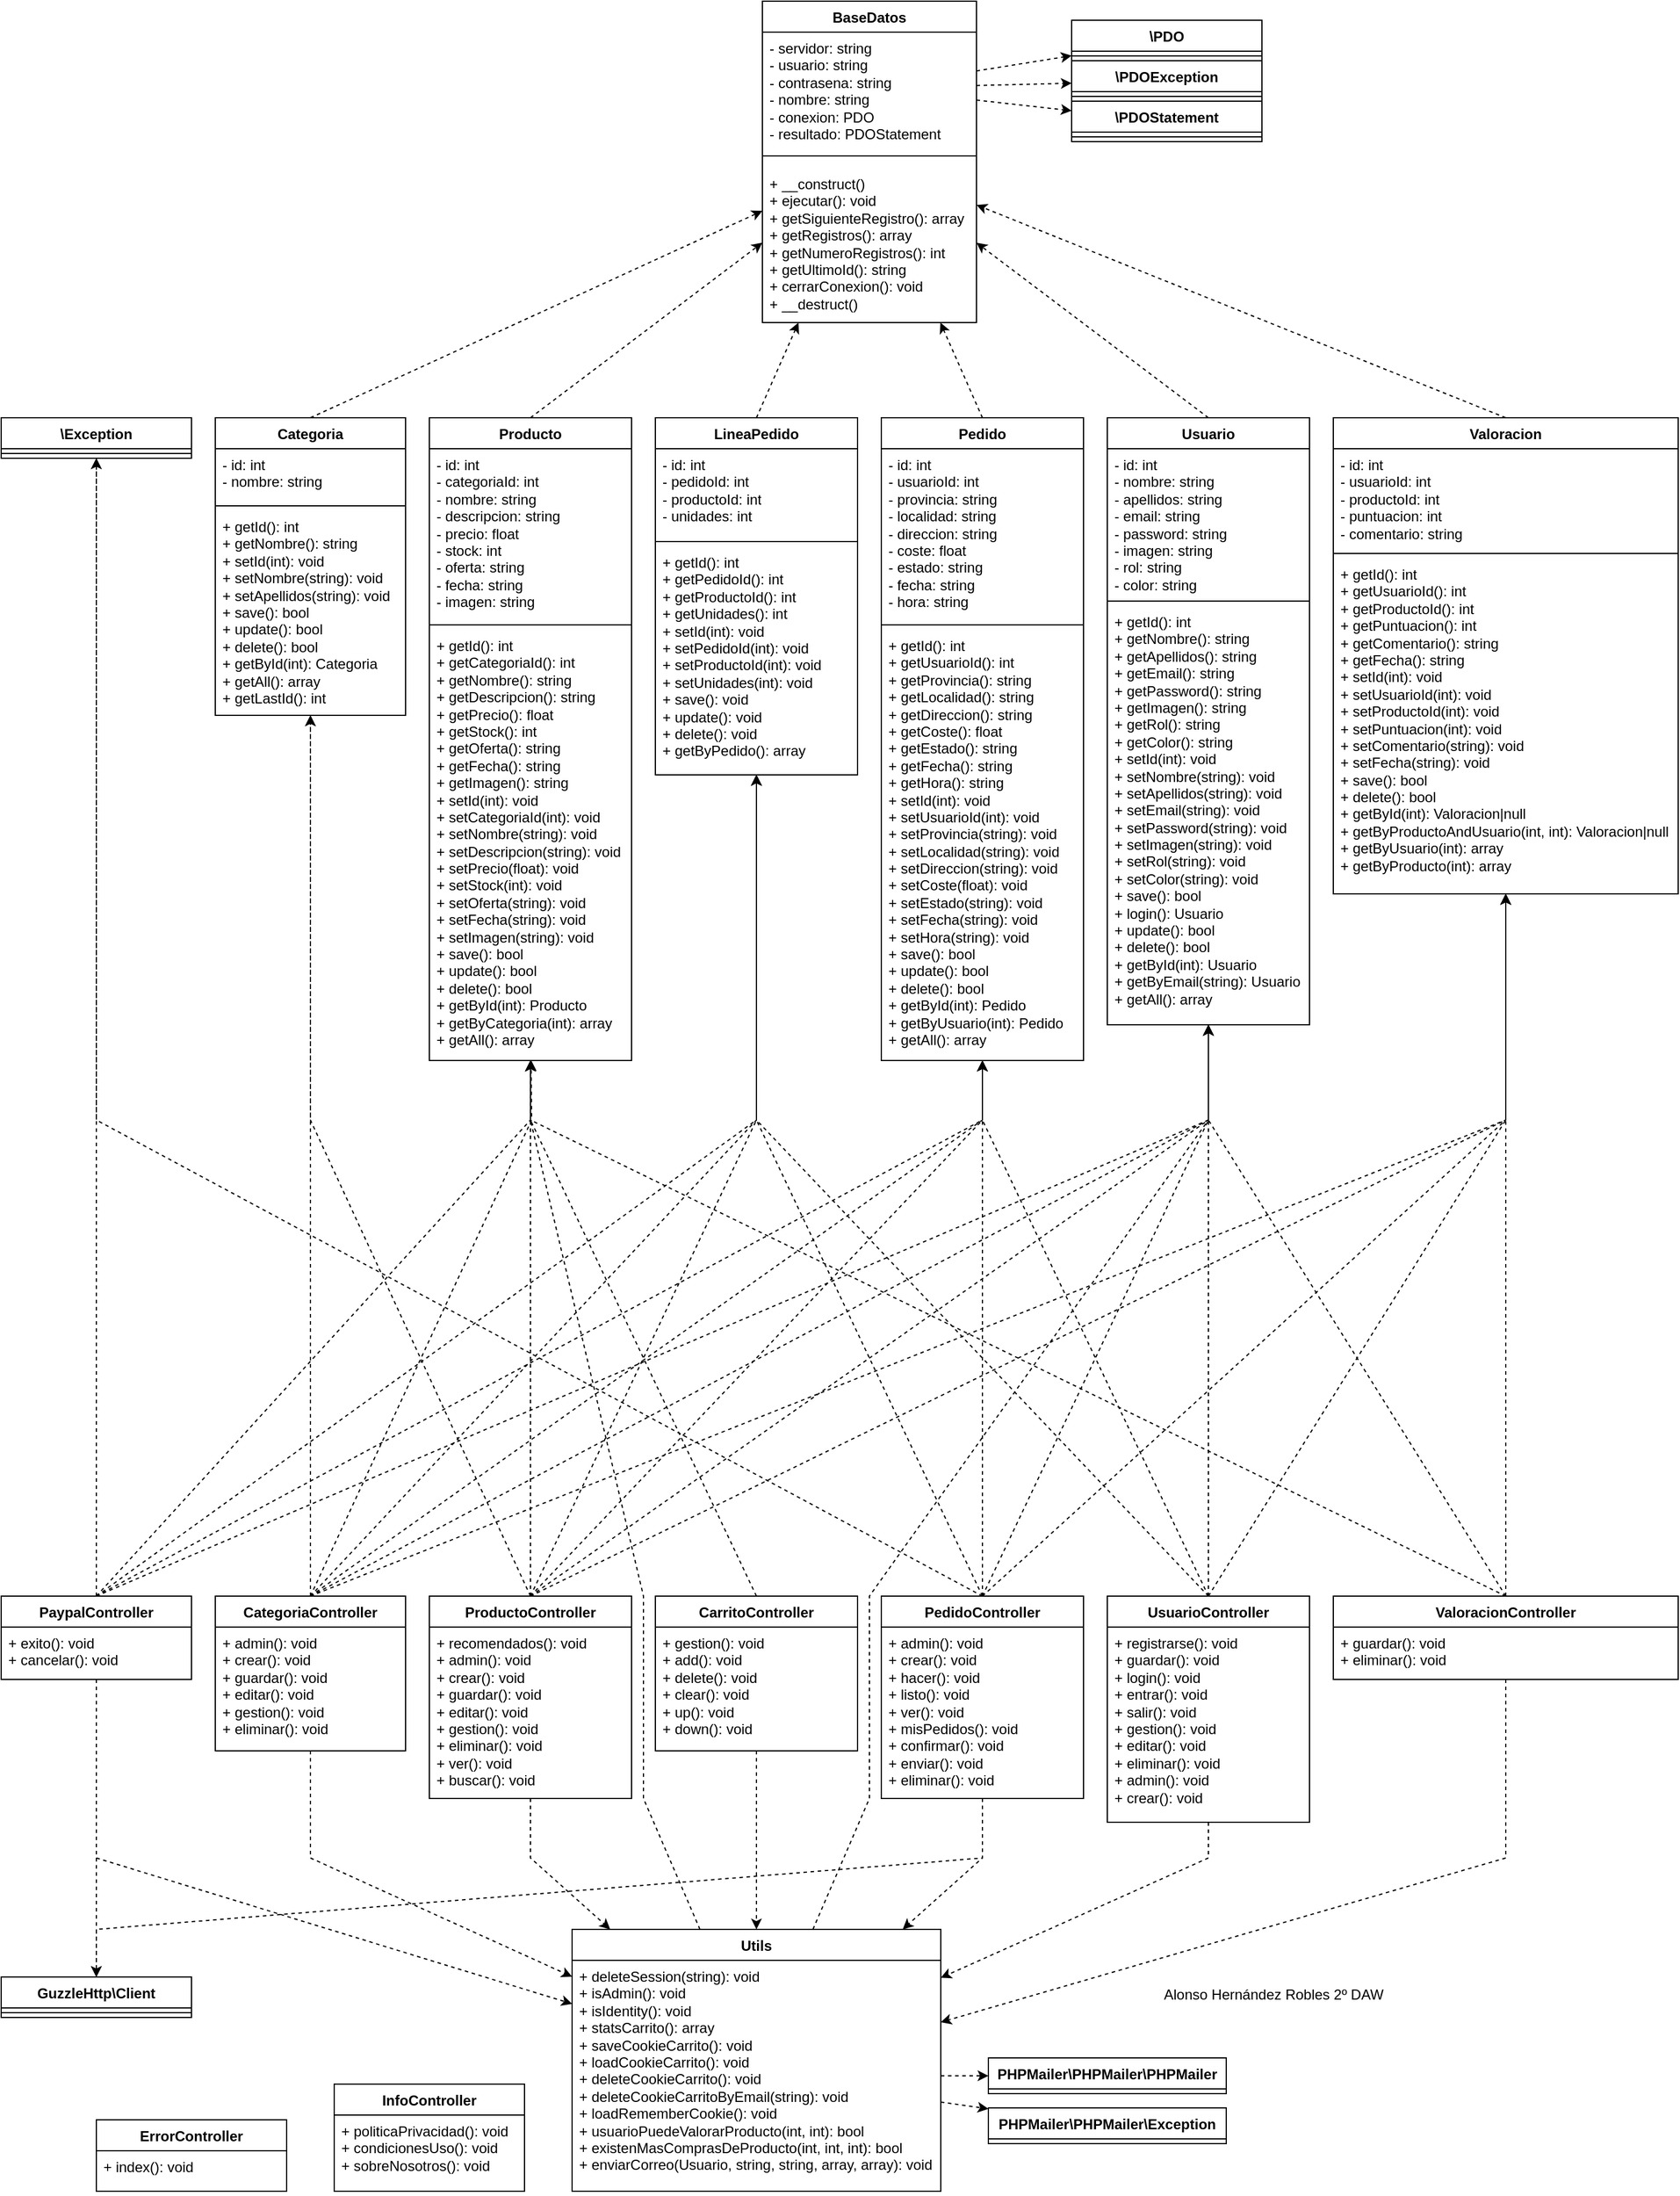 <mxfile version="26.2.12">
  <diagram name="Página-1" id="otog2K9T87VSSvIvIUBo">
    <mxGraphModel dx="4397" dy="2922" grid="1" gridSize="10" guides="1" tooltips="1" connect="1" arrows="1" fold="1" page="1" pageScale="1" pageWidth="827" pageHeight="1169" math="0" shadow="0">
      <root>
        <mxCell id="0" />
        <mxCell id="1" parent="0" />
        <mxCell id="QplaLqxabzeS2CnLkhV2-1" value="Usuario" style="swimlane;fontStyle=1;align=center;verticalAlign=top;childLayout=stackLayout;horizontal=1;startSize=26;horizontalStack=0;resizeParent=1;resizeParentMax=0;resizeLast=0;collapsible=1;marginBottom=0;whiteSpace=wrap;html=1;" parent="1" vertex="1">
          <mxGeometry x="820" y="170" width="170" height="510" as="geometry" />
        </mxCell>
        <mxCell id="QplaLqxabzeS2CnLkhV2-2" value="- id: int&lt;div&gt;- nombre: string&lt;/div&gt;&lt;div&gt;- apellidos: string&lt;/div&gt;&lt;div&gt;- email: string&lt;/div&gt;&lt;div&gt;- password: string&lt;/div&gt;&lt;div&gt;- imagen: string&lt;/div&gt;&lt;div&gt;- rol: string&lt;/div&gt;&lt;div&gt;- color: string&lt;/div&gt;" style="text;strokeColor=none;fillColor=none;align=left;verticalAlign=top;spacingLeft=4;spacingRight=4;overflow=hidden;rotatable=0;points=[[0,0.5],[1,0.5]];portConstraint=eastwest;whiteSpace=wrap;html=1;" parent="QplaLqxabzeS2CnLkhV2-1" vertex="1">
          <mxGeometry y="26" width="170" height="124" as="geometry" />
        </mxCell>
        <mxCell id="QplaLqxabzeS2CnLkhV2-3" value="" style="line;strokeWidth=1;fillColor=none;align=left;verticalAlign=middle;spacingTop=-1;spacingLeft=3;spacingRight=3;rotatable=0;labelPosition=right;points=[];portConstraint=eastwest;strokeColor=inherit;" parent="QplaLqxabzeS2CnLkhV2-1" vertex="1">
          <mxGeometry y="150" width="170" height="8" as="geometry" />
        </mxCell>
        <mxCell id="QplaLqxabzeS2CnLkhV2-4" value="+ getId(): int&lt;div&gt;+ getNombre(): string&lt;/div&gt;&lt;div&gt;+ getApellidos(): string&lt;/div&gt;&lt;div&gt;+ getEmail(): string&lt;/div&gt;&lt;div&gt;+ getPassword(): string&lt;/div&gt;&lt;div&gt;+ getImagen(): string&lt;/div&gt;&lt;div&gt;+ getRol(): string&lt;/div&gt;&lt;div&gt;+ getColor(): string&lt;/div&gt;&lt;div&gt;+ setId(int): void&lt;/div&gt;&lt;div&gt;+ setNombre(string): void&lt;/div&gt;&lt;div&gt;+ setApellidos(string): void&lt;/div&gt;&lt;div&gt;+ setEmail(string): void&lt;/div&gt;&lt;div&gt;+ setPassword(string): void&lt;/div&gt;&lt;div&gt;+ setImagen(string): void&lt;/div&gt;&lt;div&gt;+ setRol(string): void&lt;/div&gt;&lt;div&gt;+ setColor(string): void&lt;/div&gt;&lt;div&gt;+ save(): bool&lt;/div&gt;&lt;div&gt;+ login(): Usuario&lt;/div&gt;&lt;div&gt;+ update(): bool&lt;/div&gt;&lt;div&gt;+ delete(): bool&lt;/div&gt;&lt;div&gt;+ getById(int): Usuario&lt;/div&gt;&lt;div&gt;+ getByEmail(string): Usuario&lt;/div&gt;&lt;div&gt;+ getAll(): array&lt;/div&gt;" style="text;strokeColor=none;fillColor=none;align=left;verticalAlign=top;spacingLeft=4;spacingRight=4;overflow=hidden;rotatable=0;points=[[0,0.5],[1,0.5]];portConstraint=eastwest;whiteSpace=wrap;html=1;" parent="QplaLqxabzeS2CnLkhV2-1" vertex="1">
          <mxGeometry y="158" width="170" height="352" as="geometry" />
        </mxCell>
        <mxCell id="QplaLqxabzeS2CnLkhV2-5" value="Categoria" style="swimlane;fontStyle=1;align=center;verticalAlign=top;childLayout=stackLayout;horizontal=1;startSize=26;horizontalStack=0;resizeParent=1;resizeParentMax=0;resizeLast=0;collapsible=1;marginBottom=0;whiteSpace=wrap;html=1;" parent="1" vertex="1">
          <mxGeometry x="70" y="170" width="160" height="250" as="geometry" />
        </mxCell>
        <mxCell id="QplaLqxabzeS2CnLkhV2-6" value="- id: int&lt;div&gt;- nombre: string&lt;br&gt;&lt;/div&gt;" style="text;strokeColor=none;fillColor=none;align=left;verticalAlign=top;spacingLeft=4;spacingRight=4;overflow=hidden;rotatable=0;points=[[0,0.5],[1,0.5]];portConstraint=eastwest;whiteSpace=wrap;html=1;" parent="QplaLqxabzeS2CnLkhV2-5" vertex="1">
          <mxGeometry y="26" width="160" height="44" as="geometry" />
        </mxCell>
        <mxCell id="QplaLqxabzeS2CnLkhV2-7" value="" style="line;strokeWidth=1;fillColor=none;align=left;verticalAlign=middle;spacingTop=-1;spacingLeft=3;spacingRight=3;rotatable=0;labelPosition=right;points=[];portConstraint=eastwest;strokeColor=inherit;" parent="QplaLqxabzeS2CnLkhV2-5" vertex="1">
          <mxGeometry y="70" width="160" height="8" as="geometry" />
        </mxCell>
        <mxCell id="QplaLqxabzeS2CnLkhV2-8" value="+ getId(): int&lt;div&gt;+ getNombre(): string&lt;/div&gt;&lt;div&gt;+ setId(int): void&lt;/div&gt;&lt;div&gt;+ setNombre(string): void&lt;/div&gt;&lt;div&gt;+ setApellidos(string): void&lt;/div&gt;&lt;div&gt;+ save(): bool&lt;/div&gt;&lt;div&gt;+ update(): bool&lt;/div&gt;&lt;div&gt;+ delete(): bool&lt;/div&gt;&lt;div&gt;+ getById(int): Categoria&lt;/div&gt;&lt;div&gt;+ getAll(): array&lt;/div&gt;&lt;div&gt;+ getLastId(): int&lt;/div&gt;" style="text;strokeColor=none;fillColor=none;align=left;verticalAlign=top;spacingLeft=4;spacingRight=4;overflow=hidden;rotatable=0;points=[[0,0.5],[1,0.5]];portConstraint=eastwest;whiteSpace=wrap;html=1;" parent="QplaLqxabzeS2CnLkhV2-5" vertex="1">
          <mxGeometry y="78" width="160" height="172" as="geometry" />
        </mxCell>
        <mxCell id="QplaLqxabzeS2CnLkhV2-13" value="Producto" style="swimlane;fontStyle=1;align=center;verticalAlign=top;childLayout=stackLayout;horizontal=1;startSize=26;horizontalStack=0;resizeParent=1;resizeParentMax=0;resizeLast=0;collapsible=1;marginBottom=0;whiteSpace=wrap;html=1;" parent="1" vertex="1">
          <mxGeometry x="250" y="170" width="170" height="540" as="geometry" />
        </mxCell>
        <mxCell id="QplaLqxabzeS2CnLkhV2-14" value="- id: int&lt;div&gt;- categoriaId: int&lt;br&gt;&lt;div&gt;- nombre: string&lt;/div&gt;&lt;div&gt;- descripcion: string&lt;/div&gt;&lt;div&gt;- precio: float&lt;/div&gt;&lt;div&gt;- stock: int&lt;/div&gt;&lt;div&gt;- oferta: string&lt;/div&gt;&lt;div&gt;- fecha: string&lt;/div&gt;&lt;div&gt;- imagen: string&lt;/div&gt;&lt;/div&gt;" style="text;strokeColor=none;fillColor=none;align=left;verticalAlign=top;spacingLeft=4;spacingRight=4;overflow=hidden;rotatable=0;points=[[0,0.5],[1,0.5]];portConstraint=eastwest;whiteSpace=wrap;html=1;" parent="QplaLqxabzeS2CnLkhV2-13" vertex="1">
          <mxGeometry y="26" width="170" height="144" as="geometry" />
        </mxCell>
        <mxCell id="QplaLqxabzeS2CnLkhV2-15" value="" style="line;strokeWidth=1;fillColor=none;align=left;verticalAlign=middle;spacingTop=-1;spacingLeft=3;spacingRight=3;rotatable=0;labelPosition=right;points=[];portConstraint=eastwest;strokeColor=inherit;" parent="QplaLqxabzeS2CnLkhV2-13" vertex="1">
          <mxGeometry y="170" width="170" height="8" as="geometry" />
        </mxCell>
        <mxCell id="QplaLqxabzeS2CnLkhV2-16" value="+ getId(): int&lt;div&gt;+ getCategoriaId(): int&lt;/div&gt;&lt;div&gt;+ getNombre(): string&lt;/div&gt;&lt;div&gt;+ getDescripcion(): string&lt;/div&gt;&lt;div&gt;+ getPrecio(): float&lt;/div&gt;&lt;div&gt;+ getStock(): int&lt;/div&gt;&lt;div&gt;+ getOferta(): string&lt;/div&gt;&lt;div&gt;+ getFecha(): string&lt;/div&gt;&lt;div&gt;+ getImagen(): string&lt;/div&gt;&lt;div&gt;+ setId(int): void&lt;/div&gt;&lt;div&gt;+ setCategoriaId(int): void&lt;/div&gt;&lt;div&gt;+ setNombre(string): void&lt;/div&gt;&lt;div&gt;+ setDescripcion(string): void&lt;/div&gt;&lt;div&gt;+ setPrecio(float): void&lt;/div&gt;&lt;div&gt;+ setStock(int): void&lt;/div&gt;&lt;div&gt;+ setOferta(string): void&lt;/div&gt;&lt;div&gt;+ setFecha(string): void&lt;/div&gt;&lt;div&gt;+ setImagen(string): void&lt;/div&gt;&lt;div&gt;+ save(): bool&lt;/div&gt;&lt;div&gt;+ update(): bool&lt;/div&gt;&lt;div&gt;+ delete(): bool&lt;/div&gt;&lt;div&gt;+ getById(int): Producto&lt;/div&gt;&lt;div&gt;+ getByCategoria(int): array&lt;/div&gt;&lt;div&gt;+ getAll(): array&lt;/div&gt;" style="text;strokeColor=none;fillColor=none;align=left;verticalAlign=top;spacingLeft=4;spacingRight=4;overflow=hidden;rotatable=0;points=[[0,0.5],[1,0.5]];portConstraint=eastwest;whiteSpace=wrap;html=1;" parent="QplaLqxabzeS2CnLkhV2-13" vertex="1">
          <mxGeometry y="178" width="170" height="362" as="geometry" />
        </mxCell>
        <mxCell id="QplaLqxabzeS2CnLkhV2-17" value="Pedido" style="swimlane;fontStyle=1;align=center;verticalAlign=top;childLayout=stackLayout;horizontal=1;startSize=26;horizontalStack=0;resizeParent=1;resizeParentMax=0;resizeLast=0;collapsible=1;marginBottom=0;whiteSpace=wrap;html=1;" parent="1" vertex="1">
          <mxGeometry x="630" y="170" width="170" height="540" as="geometry" />
        </mxCell>
        <mxCell id="QplaLqxabzeS2CnLkhV2-18" value="- id: int&lt;div&gt;- usuarioId: int&lt;br&gt;&lt;div&gt;- provincia: string&lt;br&gt;&lt;/div&gt;&lt;/div&gt;&lt;div&gt;- localidad: string&lt;/div&gt;&lt;div&gt;- direccion: string&lt;/div&gt;&lt;div&gt;- coste: float&lt;/div&gt;&lt;div&gt;- estado: string&lt;/div&gt;&lt;div&gt;- fecha: string&lt;/div&gt;&lt;div&gt;- hora: string&lt;/div&gt;" style="text;strokeColor=none;fillColor=none;align=left;verticalAlign=top;spacingLeft=4;spacingRight=4;overflow=hidden;rotatable=0;points=[[0,0.5],[1,0.5]];portConstraint=eastwest;whiteSpace=wrap;html=1;" parent="QplaLqxabzeS2CnLkhV2-17" vertex="1">
          <mxGeometry y="26" width="170" height="144" as="geometry" />
        </mxCell>
        <mxCell id="QplaLqxabzeS2CnLkhV2-19" value="" style="line;strokeWidth=1;fillColor=none;align=left;verticalAlign=middle;spacingTop=-1;spacingLeft=3;spacingRight=3;rotatable=0;labelPosition=right;points=[];portConstraint=eastwest;strokeColor=inherit;" parent="QplaLqxabzeS2CnLkhV2-17" vertex="1">
          <mxGeometry y="170" width="170" height="8" as="geometry" />
        </mxCell>
        <mxCell id="QplaLqxabzeS2CnLkhV2-20" value="+ getId(): int&lt;div&gt;+ getUsuarioId(): int&lt;/div&gt;&lt;div&gt;+ getProvincia(): string&lt;/div&gt;&lt;div&gt;+ getLocalidad(): string&lt;/div&gt;&lt;div&gt;+ getDireccion(): string&lt;/div&gt;&lt;div&gt;+ getCoste(): float&lt;/div&gt;&lt;div&gt;+ getEstado(): string&lt;/div&gt;&lt;div&gt;+ getFecha(): string&lt;/div&gt;&lt;div&gt;+ getHora(): string&lt;/div&gt;&lt;div&gt;+ setId(int): void&lt;/div&gt;&lt;div&gt;+ setUsuarioId(int): void&lt;/div&gt;&lt;div&gt;+ setProvincia(string): void&lt;/div&gt;&lt;div&gt;+ setLocalidad(string): void&lt;/div&gt;&lt;div&gt;+ setDireccion(string): void&lt;/div&gt;&lt;div&gt;+ setCoste(float): void&lt;/div&gt;&lt;div&gt;+ setEstado(string): void&lt;/div&gt;&lt;div&gt;+ setFecha(string): void&lt;/div&gt;&lt;div&gt;+ setHora(string): void&lt;/div&gt;&lt;div&gt;+ save(): bool&lt;/div&gt;&lt;div&gt;+ update(): bool&lt;/div&gt;&lt;div&gt;+ delete(): bool&lt;/div&gt;&lt;div&gt;+ getById(int): Pedido&lt;/div&gt;&lt;div&gt;+ getByUsuario(int): Pedido&lt;/div&gt;&lt;div&gt;+ getAll(): array&lt;/div&gt;" style="text;strokeColor=none;fillColor=none;align=left;verticalAlign=top;spacingLeft=4;spacingRight=4;overflow=hidden;rotatable=0;points=[[0,0.5],[1,0.5]];portConstraint=eastwest;whiteSpace=wrap;html=1;" parent="QplaLqxabzeS2CnLkhV2-17" vertex="1">
          <mxGeometry y="178" width="170" height="362" as="geometry" />
        </mxCell>
        <mxCell id="QplaLqxabzeS2CnLkhV2-21" value="BaseDatos" style="swimlane;fontStyle=1;align=center;verticalAlign=top;childLayout=stackLayout;horizontal=1;startSize=26;horizontalStack=0;resizeParent=1;resizeParentMax=0;resizeLast=0;collapsible=1;marginBottom=0;whiteSpace=wrap;html=1;" parent="1" vertex="1">
          <mxGeometry x="530" y="-180" width="180" height="270" as="geometry" />
        </mxCell>
        <mxCell id="QplaLqxabzeS2CnLkhV2-22" value="- servidor: string&lt;div&gt;- usuario: string&lt;/div&gt;&lt;div&gt;- contrasena: string&lt;/div&gt;&lt;div&gt;- nombre: string&lt;/div&gt;&lt;div&gt;- conexion: PDO&lt;/div&gt;&lt;div&gt;- resultado: PDOStatement&lt;/div&gt;" style="text;strokeColor=none;fillColor=none;align=left;verticalAlign=top;spacingLeft=4;spacingRight=4;overflow=hidden;rotatable=0;points=[[0,0.5],[1,0.5]];portConstraint=eastwest;whiteSpace=wrap;html=1;" parent="QplaLqxabzeS2CnLkhV2-21" vertex="1">
          <mxGeometry y="26" width="180" height="94" as="geometry" />
        </mxCell>
        <mxCell id="QplaLqxabzeS2CnLkhV2-23" value="" style="line;strokeWidth=1;fillColor=none;align=left;verticalAlign=middle;spacingTop=-1;spacingLeft=3;spacingRight=3;rotatable=0;labelPosition=right;points=[];portConstraint=eastwest;strokeColor=inherit;" parent="QplaLqxabzeS2CnLkhV2-21" vertex="1">
          <mxGeometry y="120" width="180" height="20" as="geometry" />
        </mxCell>
        <mxCell id="QplaLqxabzeS2CnLkhV2-24" value="&lt;div&gt;+ __construct()&lt;/div&gt;+ ejecutar(): void&lt;div&gt;+ getSiguienteRegistro(): array&lt;/div&gt;&lt;div&gt;+ getRegistros(): array&lt;/div&gt;&lt;div&gt;+ getNumeroRegistros(): int&lt;/div&gt;&lt;div&gt;+ getUltimoId(): string&lt;/div&gt;&lt;div&gt;+ cerrarConexion(): void&lt;/div&gt;&lt;div&gt;+ __destruct()&lt;/div&gt;" style="text;strokeColor=none;fillColor=none;align=left;verticalAlign=top;spacingLeft=4;spacingRight=4;overflow=hidden;rotatable=0;points=[[0,0.5],[1,0.5]];portConstraint=eastwest;whiteSpace=wrap;html=1;" parent="QplaLqxabzeS2CnLkhV2-21" vertex="1">
          <mxGeometry y="140" width="180" height="130" as="geometry" />
        </mxCell>
        <mxCell id="QplaLqxabzeS2CnLkhV2-25" value="Utils" style="swimlane;fontStyle=1;align=center;verticalAlign=top;childLayout=stackLayout;horizontal=1;startSize=26;horizontalStack=0;resizeParent=1;resizeParentMax=0;resizeLast=0;collapsible=1;marginBottom=0;whiteSpace=wrap;html=1;" parent="1" vertex="1">
          <mxGeometry x="370" y="1440" width="310" height="220" as="geometry" />
        </mxCell>
        <mxCell id="QplaLqxabzeS2CnLkhV2-28" value="&lt;div&gt;+ deleteSession(string): void&lt;/div&gt;&lt;div&gt;+ isAdmin(): void&lt;/div&gt;&lt;div&gt;+ isIdentity(): void&lt;/div&gt;&lt;div&gt;+ statsCarrito(): array&lt;/div&gt;&lt;div&gt;+ saveCookieCarrito(): void&lt;/div&gt;&lt;div&gt;+ loadCookieCarrito(): void&lt;/div&gt;&lt;div&gt;+ deleteCookieCarrito(): void&lt;/div&gt;&lt;div&gt;+ deleteCookieCarritoByEmail(string): void&lt;/div&gt;&lt;div&gt;+ loadRememberCookie(): void&lt;/div&gt;&lt;div&gt;+ usuarioPuedeValorarProducto(int, int): bool&lt;/div&gt;&lt;div&gt;+ existenMasComprasDeProducto(int, int, int): bool&lt;/div&gt;&lt;div&gt;+ enviarCorreo(Usuario, string, string, array, array): void&lt;/div&gt;" style="text;strokeColor=none;fillColor=none;align=left;verticalAlign=top;spacingLeft=4;spacingRight=4;overflow=hidden;rotatable=0;points=[[0,0.5],[1,0.5]];portConstraint=eastwest;whiteSpace=wrap;html=1;" parent="QplaLqxabzeS2CnLkhV2-25" vertex="1">
          <mxGeometry y="26" width="310" height="194" as="geometry" />
        </mxCell>
        <mxCell id="QplaLqxabzeS2CnLkhV2-33" value="UsuarioController" style="swimlane;fontStyle=1;align=center;verticalAlign=top;childLayout=stackLayout;horizontal=1;startSize=26;horizontalStack=0;resizeParent=1;resizeParentMax=0;resizeLast=0;collapsible=1;marginBottom=0;whiteSpace=wrap;html=1;" parent="1" vertex="1">
          <mxGeometry x="820" y="1160" width="170" height="190" as="geometry" />
        </mxCell>
        <mxCell id="QplaLqxabzeS2CnLkhV2-36" value="+ registrarse(): void&lt;div&gt;+ guardar(): void&lt;/div&gt;&lt;div&gt;+ login(): void&lt;/div&gt;&lt;div&gt;+ entrar(): void&lt;/div&gt;&lt;div&gt;+ salir(): void&lt;/div&gt;&lt;div&gt;+ gestion(): void&lt;/div&gt;&lt;div&gt;+ editar(): void&lt;/div&gt;&lt;div&gt;+ eliminar(): void&lt;/div&gt;&lt;div&gt;+ admin(): void&lt;/div&gt;&lt;div&gt;+ crear(): void&lt;/div&gt;" style="text;strokeColor=none;fillColor=none;align=left;verticalAlign=top;spacingLeft=4;spacingRight=4;overflow=hidden;rotatable=0;points=[[0,0.5],[1,0.5]];portConstraint=eastwest;whiteSpace=wrap;html=1;" parent="QplaLqxabzeS2CnLkhV2-33" vertex="1">
          <mxGeometry y="26" width="170" height="164" as="geometry" />
        </mxCell>
        <mxCell id="QplaLqxabzeS2CnLkhV2-37" value="CategoriaController" style="swimlane;fontStyle=1;align=center;verticalAlign=top;childLayout=stackLayout;horizontal=1;startSize=26;horizontalStack=0;resizeParent=1;resizeParentMax=0;resizeLast=0;collapsible=1;marginBottom=0;whiteSpace=wrap;html=1;" parent="1" vertex="1">
          <mxGeometry x="70" y="1160" width="160" height="130" as="geometry" />
        </mxCell>
        <mxCell id="QplaLqxabzeS2CnLkhV2-38" value="+ admin(): void&lt;div&gt;+ crear(): void&lt;/div&gt;&lt;div&gt;+ guardar(): void&lt;/div&gt;&lt;div&gt;+ editar(): void&lt;/div&gt;&lt;div&gt;+ gestion(): void&lt;/div&gt;&lt;div&gt;+ eliminar(): void&lt;/div&gt;" style="text;strokeColor=none;fillColor=none;align=left;verticalAlign=top;spacingLeft=4;spacingRight=4;overflow=hidden;rotatable=0;points=[[0,0.5],[1,0.5]];portConstraint=eastwest;whiteSpace=wrap;html=1;" parent="QplaLqxabzeS2CnLkhV2-37" vertex="1">
          <mxGeometry y="26" width="160" height="104" as="geometry" />
        </mxCell>
        <mxCell id="QplaLqxabzeS2CnLkhV2-39" value="ProductoController" style="swimlane;fontStyle=1;align=center;verticalAlign=top;childLayout=stackLayout;horizontal=1;startSize=26;horizontalStack=0;resizeParent=1;resizeParentMax=0;resizeLast=0;collapsible=1;marginBottom=0;whiteSpace=wrap;html=1;" parent="1" vertex="1">
          <mxGeometry x="250" y="1160" width="170" height="170" as="geometry" />
        </mxCell>
        <mxCell id="QplaLqxabzeS2CnLkhV2-40" value="+ recomendados(): void&lt;div&gt;+ admin(): void&lt;/div&gt;&lt;div&gt;+ crear(): void&lt;/div&gt;&lt;div&gt;+ guardar(): void&lt;/div&gt;&lt;div&gt;+ editar(): void&lt;/div&gt;&lt;div&gt;+ gestion(): void&lt;/div&gt;&lt;div&gt;+ eliminar(): void&lt;/div&gt;&lt;div&gt;+ ver(): void&lt;/div&gt;&lt;div&gt;+ buscar(): void&lt;/div&gt;" style="text;strokeColor=none;fillColor=none;align=left;verticalAlign=top;spacingLeft=4;spacingRight=4;overflow=hidden;rotatable=0;points=[[0,0.5],[1,0.5]];portConstraint=eastwest;whiteSpace=wrap;html=1;" parent="QplaLqxabzeS2CnLkhV2-39" vertex="1">
          <mxGeometry y="26" width="170" height="144" as="geometry" />
        </mxCell>
        <mxCell id="QplaLqxabzeS2CnLkhV2-41" value="PedidoController" style="swimlane;fontStyle=1;align=center;verticalAlign=top;childLayout=stackLayout;horizontal=1;startSize=26;horizontalStack=0;resizeParent=1;resizeParentMax=0;resizeLast=0;collapsible=1;marginBottom=0;whiteSpace=wrap;html=1;" parent="1" vertex="1">
          <mxGeometry x="630" y="1160" width="170" height="170" as="geometry" />
        </mxCell>
        <mxCell id="QplaLqxabzeS2CnLkhV2-42" value="+ admin(): void&lt;div&gt;+ crear(): void&lt;/div&gt;&lt;div&gt;+ hacer(): void&lt;/div&gt;&lt;div&gt;+ listo(): void&lt;/div&gt;&lt;div&gt;+ ver(): void&lt;/div&gt;&lt;div&gt;+ misPedidos(): void&lt;/div&gt;&lt;div&gt;+ confirmar(): void&lt;/div&gt;&lt;div&gt;+ enviar(): void&lt;/div&gt;&lt;div&gt;+ eliminar(): void&lt;/div&gt;" style="text;strokeColor=none;fillColor=none;align=left;verticalAlign=top;spacingLeft=4;spacingRight=4;overflow=hidden;rotatable=0;points=[[0,0.5],[1,0.5]];portConstraint=eastwest;whiteSpace=wrap;html=1;" parent="QplaLqxabzeS2CnLkhV2-41" vertex="1">
          <mxGeometry y="26" width="170" height="144" as="geometry" />
        </mxCell>
        <mxCell id="QplaLqxabzeS2CnLkhV2-43" value="CarritoController" style="swimlane;fontStyle=1;align=center;verticalAlign=top;childLayout=stackLayout;horizontal=1;startSize=26;horizontalStack=0;resizeParent=1;resizeParentMax=0;resizeLast=0;collapsible=1;marginBottom=0;whiteSpace=wrap;html=1;" parent="1" vertex="1">
          <mxGeometry x="440" y="1160" width="170" height="130" as="geometry" />
        </mxCell>
        <mxCell id="QplaLqxabzeS2CnLkhV2-44" value="+ gestion(): void&lt;div&gt;+ add(): void&lt;/div&gt;&lt;div&gt;+ delete(): void&lt;/div&gt;&lt;div&gt;+ clear(): void&lt;/div&gt;&lt;div&gt;+ up(): void&lt;/div&gt;&lt;div&gt;+ down(): void&lt;/div&gt;" style="text;strokeColor=none;fillColor=none;align=left;verticalAlign=top;spacingLeft=4;spacingRight=4;overflow=hidden;rotatable=0;points=[[0,0.5],[1,0.5]];portConstraint=eastwest;whiteSpace=wrap;html=1;" parent="QplaLqxabzeS2CnLkhV2-43" vertex="1">
          <mxGeometry y="26" width="170" height="104" as="geometry" />
        </mxCell>
        <mxCell id="QplaLqxabzeS2CnLkhV2-45" value="ErrorController" style="swimlane;fontStyle=1;align=center;verticalAlign=top;childLayout=stackLayout;horizontal=1;startSize=26;horizontalStack=0;resizeParent=1;resizeParentMax=0;resizeLast=0;collapsible=1;marginBottom=0;whiteSpace=wrap;html=1;" parent="1" vertex="1">
          <mxGeometry x="-30" y="1600" width="160" height="60" as="geometry" />
        </mxCell>
        <mxCell id="QplaLqxabzeS2CnLkhV2-46" value="+ index(): void" style="text;strokeColor=none;fillColor=none;align=left;verticalAlign=top;spacingLeft=4;spacingRight=4;overflow=hidden;rotatable=0;points=[[0,0.5],[1,0.5]];portConstraint=eastwest;whiteSpace=wrap;html=1;" parent="QplaLqxabzeS2CnLkhV2-45" vertex="1">
          <mxGeometry y="26" width="160" height="34" as="geometry" />
        </mxCell>
        <mxCell id="QplaLqxabzeS2CnLkhV2-47" value="" style="html=1;labelBackgroundColor=#ffffff;startArrow=none;startFill=0;startSize=6;endArrow=classic;endFill=1;endSize=6;jettySize=auto;orthogonalLoop=1;strokeWidth=1;dashed=1;fontSize=14;rounded=0;exitX=0.5;exitY=0;exitDx=0;exitDy=0;" parent="1" source="QplaLqxabzeS2CnLkhV2-17" target="QplaLqxabzeS2CnLkhV2-21" edge="1">
          <mxGeometry width="60" height="60" relative="1" as="geometry">
            <mxPoint x="800" y="90" as="sourcePoint" />
            <mxPoint x="1040" y="-80" as="targetPoint" />
          </mxGeometry>
        </mxCell>
        <mxCell id="QplaLqxabzeS2CnLkhV2-48" value="" style="html=1;labelBackgroundColor=#ffffff;startArrow=none;startFill=0;startSize=6;endArrow=classic;endFill=1;endSize=6;jettySize=auto;orthogonalLoop=1;strokeWidth=1;dashed=1;fontSize=14;rounded=0;exitX=0.5;exitY=0;exitDx=0;exitDy=0;" parent="1" source="QplaLqxabzeS2CnLkhV2-13" target="QplaLqxabzeS2CnLkhV2-21" edge="1">
          <mxGeometry width="60" height="60" relative="1" as="geometry">
            <mxPoint x="855" y="220" as="sourcePoint" />
            <mxPoint x="650" y="71" as="targetPoint" />
          </mxGeometry>
        </mxCell>
        <mxCell id="QplaLqxabzeS2CnLkhV2-49" value="" style="html=1;labelBackgroundColor=#ffffff;startArrow=none;startFill=0;startSize=6;endArrow=classic;endFill=1;endSize=6;jettySize=auto;orthogonalLoop=1;strokeWidth=1;dashed=1;fontSize=14;rounded=0;exitX=0.5;exitY=0;exitDx=0;exitDy=0;" parent="1" source="QplaLqxabzeS2CnLkhV2-5" target="QplaLqxabzeS2CnLkhV2-21" edge="1">
          <mxGeometry width="60" height="60" relative="1" as="geometry">
            <mxPoint x="635" y="220" as="sourcePoint" />
            <mxPoint x="660" y="81" as="targetPoint" />
          </mxGeometry>
        </mxCell>
        <mxCell id="QplaLqxabzeS2CnLkhV2-50" value="" style="html=1;labelBackgroundColor=#ffffff;startArrow=none;startFill=0;startSize=6;endArrow=classic;endFill=1;endSize=6;jettySize=auto;orthogonalLoop=1;strokeWidth=1;dashed=1;fontSize=14;rounded=0;exitX=0.5;exitY=0;exitDx=0;exitDy=0;" parent="1" source="QplaLqxabzeS2CnLkhV2-1" target="QplaLqxabzeS2CnLkhV2-21" edge="1">
          <mxGeometry width="60" height="60" relative="1" as="geometry">
            <mxPoint x="420" y="220" as="sourcePoint" />
            <mxPoint x="670" y="91" as="targetPoint" />
          </mxGeometry>
        </mxCell>
        <mxCell id="QplaLqxabzeS2CnLkhV2-51" value="LineaPedido" style="swimlane;fontStyle=1;align=center;verticalAlign=top;childLayout=stackLayout;horizontal=1;startSize=26;horizontalStack=0;resizeParent=1;resizeParentMax=0;resizeLast=0;collapsible=1;marginBottom=0;whiteSpace=wrap;html=1;" parent="1" vertex="1">
          <mxGeometry x="440" y="170" width="170" height="300" as="geometry" />
        </mxCell>
        <mxCell id="QplaLqxabzeS2CnLkhV2-52" value="- id: int&lt;div&gt;- pedidoId: int&lt;/div&gt;&lt;div&gt;- productoId: int&lt;/div&gt;&lt;div&gt;- unidades: int&lt;/div&gt;" style="text;strokeColor=none;fillColor=none;align=left;verticalAlign=top;spacingLeft=4;spacingRight=4;overflow=hidden;rotatable=0;points=[[0,0.5],[1,0.5]];portConstraint=eastwest;whiteSpace=wrap;html=1;" parent="QplaLqxabzeS2CnLkhV2-51" vertex="1">
          <mxGeometry y="26" width="170" height="74" as="geometry" />
        </mxCell>
        <mxCell id="QplaLqxabzeS2CnLkhV2-53" value="" style="line;strokeWidth=1;fillColor=none;align=left;verticalAlign=middle;spacingTop=-1;spacingLeft=3;spacingRight=3;rotatable=0;labelPosition=right;points=[];portConstraint=eastwest;strokeColor=inherit;" parent="QplaLqxabzeS2CnLkhV2-51" vertex="1">
          <mxGeometry y="100" width="170" height="8" as="geometry" />
        </mxCell>
        <mxCell id="QplaLqxabzeS2CnLkhV2-54" value="+ getId(): int&lt;br&gt;&lt;div&gt;+ getPedidoId(): int&lt;/div&gt;&lt;div&gt;+ getProductoId(): int&lt;/div&gt;&lt;div&gt;+ getUnidades(): int&lt;/div&gt;&lt;div&gt;+ setId(int): void&lt;/div&gt;&lt;div&gt;+ setPedidoId(int): void&lt;/div&gt;&lt;div&gt;+ setProductoId(int): void&lt;/div&gt;&lt;div&gt;+ setUnidades(int): void&lt;/div&gt;&lt;div&gt;+ save(): void&lt;/div&gt;&lt;div&gt;+ update(): void&lt;/div&gt;&lt;div&gt;+ delete(): void&lt;/div&gt;&lt;div&gt;+ getByPedido(): array&lt;/div&gt;" style="text;strokeColor=none;fillColor=none;align=left;verticalAlign=top;spacingLeft=4;spacingRight=4;overflow=hidden;rotatable=0;points=[[0,0.5],[1,0.5]];portConstraint=eastwest;whiteSpace=wrap;html=1;" parent="QplaLqxabzeS2CnLkhV2-51" vertex="1">
          <mxGeometry y="108" width="170" height="192" as="geometry" />
        </mxCell>
        <mxCell id="QplaLqxabzeS2CnLkhV2-55" value="" style="html=1;labelBackgroundColor=#ffffff;startArrow=none;startFill=0;startSize=6;endArrow=classic;endFill=1;endSize=6;jettySize=auto;orthogonalLoop=1;strokeWidth=1;dashed=1;fontSize=14;rounded=0;exitX=0.5;exitY=0;exitDx=0;exitDy=0;" parent="1" source="QplaLqxabzeS2CnLkhV2-51" target="QplaLqxabzeS2CnLkhV2-21" edge="1">
          <mxGeometry width="60" height="60" relative="1" as="geometry">
            <mxPoint x="415" y="210" as="sourcePoint" />
            <mxPoint x="490" y="90" as="targetPoint" />
          </mxGeometry>
        </mxCell>
        <mxCell id="QplaLqxabzeS2CnLkhV2-56" value="" style="html=1;labelBackgroundColor=#ffffff;startArrow=none;startFill=0;startSize=6;endArrow=classic;endFill=1;endSize=6;jettySize=auto;orthogonalLoop=1;strokeWidth=1;dashed=1;fontSize=14;rounded=0;" parent="1" source="QplaLqxabzeS2CnLkhV2-36" target="QplaLqxabzeS2CnLkhV2-25" edge="1">
          <mxGeometry width="60" height="60" relative="1" as="geometry">
            <mxPoint x="500" y="1200" as="sourcePoint" />
            <mxPoint x="690" y="1390" as="targetPoint" />
            <Array as="points">
              <mxPoint x="905" y="1380" />
            </Array>
          </mxGeometry>
        </mxCell>
        <mxCell id="QplaLqxabzeS2CnLkhV2-57" value="" style="html=1;labelBackgroundColor=#ffffff;startArrow=none;startFill=0;startSize=6;endArrow=classic;endFill=1;endSize=6;jettySize=auto;orthogonalLoop=1;strokeWidth=1;dashed=1;fontSize=14;rounded=0;" parent="1" source="QplaLqxabzeS2CnLkhV2-42" target="QplaLqxabzeS2CnLkhV2-25" edge="1">
          <mxGeometry width="60" height="60" relative="1" as="geometry">
            <mxPoint x="830" y="1243" as="sourcePoint" />
            <mxPoint x="620" y="1405" as="targetPoint" />
            <Array as="points">
              <mxPoint x="715" y="1380" />
            </Array>
          </mxGeometry>
        </mxCell>
        <mxCell id="QplaLqxabzeS2CnLkhV2-58" value="" style="html=1;labelBackgroundColor=#ffffff;startArrow=none;startFill=0;startSize=6;endArrow=classic;endFill=1;endSize=6;jettySize=auto;orthogonalLoop=1;strokeWidth=1;dashed=1;fontSize=14;rounded=0;" parent="1" source="QplaLqxabzeS2CnLkhV2-40" target="QplaLqxabzeS2CnLkhV2-25" edge="1">
          <mxGeometry width="60" height="60" relative="1" as="geometry">
            <mxPoint x="684" y="1230" as="sourcePoint" />
            <mxPoint x="578" y="1400" as="targetPoint" />
            <Array as="points">
              <mxPoint x="335" y="1380" />
            </Array>
          </mxGeometry>
        </mxCell>
        <mxCell id="QplaLqxabzeS2CnLkhV2-59" value="" style="html=1;labelBackgroundColor=#ffffff;startArrow=none;startFill=0;startSize=6;endArrow=classic;endFill=1;endSize=6;jettySize=auto;orthogonalLoop=1;strokeWidth=1;dashed=1;fontSize=14;rounded=0;" parent="1" source="QplaLqxabzeS2CnLkhV2-37" target="QplaLqxabzeS2CnLkhV2-25" edge="1">
          <mxGeometry width="60" height="60" relative="1" as="geometry">
            <mxPoint x="270" y="1270" as="sourcePoint" />
            <mxPoint x="330" y="1390" as="targetPoint" />
            <Array as="points">
              <mxPoint x="150" y="1380" />
            </Array>
          </mxGeometry>
        </mxCell>
        <mxCell id="QplaLqxabzeS2CnLkhV2-60" value="" style="html=1;labelBackgroundColor=#ffffff;startArrow=none;startFill=0;startSize=6;endArrow=classic;endFill=1;endSize=6;jettySize=auto;orthogonalLoop=1;strokeWidth=1;dashed=1;fontSize=14;rounded=0;" parent="1" source="QplaLqxabzeS2CnLkhV2-37" target="QplaLqxabzeS2CnLkhV2-5" edge="1">
          <mxGeometry width="60" height="60" relative="1" as="geometry">
            <mxPoint x="20" y="540" as="sourcePoint" />
            <mxPoint x="252" y="740" as="targetPoint" />
          </mxGeometry>
        </mxCell>
        <mxCell id="QplaLqxabzeS2CnLkhV2-61" value="" style="html=1;labelBackgroundColor=#ffffff;startArrow=none;startFill=0;startSize=6;endArrow=classic;endFill=1;endSize=6;jettySize=auto;orthogonalLoop=1;strokeWidth=1;dashed=1;fontSize=14;rounded=0;exitX=0.5;exitY=0;exitDx=0;exitDy=0;entryX=0.503;entryY=0.999;entryDx=0;entryDy=0;entryPerimeter=0;" parent="1" source="QplaLqxabzeS2CnLkhV2-37" target="QplaLqxabzeS2CnLkhV2-16" edge="1">
          <mxGeometry width="60" height="60" relative="1" as="geometry">
            <mxPoint x="160" y="770" as="sourcePoint" />
            <mxPoint x="230" y="740" as="targetPoint" />
            <Array as="points">
              <mxPoint x="336" y="760" />
            </Array>
          </mxGeometry>
        </mxCell>
        <mxCell id="QplaLqxabzeS2CnLkhV2-68" value="Valoracion" style="swimlane;fontStyle=1;align=center;verticalAlign=top;childLayout=stackLayout;horizontal=1;startSize=26;horizontalStack=0;resizeParent=1;resizeParentMax=0;resizeLast=0;collapsible=1;marginBottom=0;whiteSpace=wrap;html=1;" parent="1" vertex="1">
          <mxGeometry x="1010" y="170" width="290" height="400" as="geometry" />
        </mxCell>
        <mxCell id="QplaLqxabzeS2CnLkhV2-69" value="- id: int&lt;div&gt;- usuarioId: int&lt;/div&gt;&lt;div&gt;- productoId: int&lt;/div&gt;&lt;div&gt;- puntuacion: int&lt;/div&gt;&lt;div&gt;- comentario: string&lt;/div&gt;" style="text;strokeColor=none;fillColor=none;align=left;verticalAlign=top;spacingLeft=4;spacingRight=4;overflow=hidden;rotatable=0;points=[[0,0.5],[1,0.5]];portConstraint=eastwest;whiteSpace=wrap;html=1;" parent="QplaLqxabzeS2CnLkhV2-68" vertex="1">
          <mxGeometry y="26" width="290" height="84" as="geometry" />
        </mxCell>
        <mxCell id="QplaLqxabzeS2CnLkhV2-70" value="" style="line;strokeWidth=1;fillColor=none;align=left;verticalAlign=middle;spacingTop=-1;spacingLeft=3;spacingRight=3;rotatable=0;labelPosition=right;points=[];portConstraint=eastwest;strokeColor=inherit;" parent="QplaLqxabzeS2CnLkhV2-68" vertex="1">
          <mxGeometry y="110" width="290" height="8" as="geometry" />
        </mxCell>
        <mxCell id="QplaLqxabzeS2CnLkhV2-71" value="+ getId(): int&lt;div&gt;+ getUsuarioId(): int&lt;/div&gt;&lt;div&gt;+ getProductoId(): int&lt;/div&gt;&lt;div&gt;+ getPuntuacion(): int&lt;/div&gt;&lt;div&gt;+ getComentario(): string&lt;/div&gt;&lt;div&gt;+ getFecha(): string&lt;/div&gt;&lt;div&gt;+ setId(int): void&lt;/div&gt;&lt;div&gt;+ setUsuarioId(int): void&lt;/div&gt;&lt;div&gt;+ setProductoId(int): void&lt;/div&gt;&lt;div&gt;+ setPuntuacion(int): void&lt;/div&gt;&lt;div&gt;+ setComentario(string): void&lt;/div&gt;&lt;div&gt;+ setFecha(string): void&lt;/div&gt;&lt;div&gt;+ save(): bool&lt;/div&gt;&lt;div&gt;+ delete(): bool&lt;/div&gt;&lt;div&gt;+ getById(int): Valoracion|null&lt;/div&gt;&lt;div&gt;+ getByProductoAndUsuario(int, int): Valoracion|null&lt;/div&gt;&lt;div&gt;+ getByUsuario(int): array&lt;/div&gt;&lt;div&gt;+ getByProducto(int): array&lt;/div&gt;" style="text;strokeColor=none;fillColor=none;align=left;verticalAlign=top;spacingLeft=4;spacingRight=4;overflow=hidden;rotatable=0;points=[[0,0.5],[1,0.5]];portConstraint=eastwest;whiteSpace=wrap;html=1;" parent="QplaLqxabzeS2CnLkhV2-68" vertex="1">
          <mxGeometry y="118" width="290" height="282" as="geometry" />
        </mxCell>
        <mxCell id="QplaLqxabzeS2CnLkhV2-72" value="" style="html=1;labelBackgroundColor=#ffffff;startArrow=none;startFill=0;startSize=6;endArrow=classic;endFill=1;endSize=6;jettySize=auto;orthogonalLoop=1;strokeWidth=1;dashed=1;fontSize=14;rounded=0;exitX=0.5;exitY=0;exitDx=0;exitDy=0;" parent="1" source="QplaLqxabzeS2CnLkhV2-68" target="QplaLqxabzeS2CnLkhV2-21" edge="1">
          <mxGeometry width="60" height="60" relative="1" as="geometry">
            <mxPoint x="915" y="180" as="sourcePoint" />
            <mxPoint x="620" y="61" as="targetPoint" />
          </mxGeometry>
        </mxCell>
        <mxCell id="QplaLqxabzeS2CnLkhV2-74" value="Alonso Hernández Robles 2º DAW" style="text;html=1;align=center;verticalAlign=middle;whiteSpace=wrap;rounded=0;" parent="1" vertex="1">
          <mxGeometry x="840" y="1480" width="240" height="30" as="geometry" />
        </mxCell>
        <mxCell id="6QqoMJhu8XsCZME3AB2D-1" value="" style="html=1;labelBackgroundColor=#ffffff;startArrow=none;startFill=0;startSize=6;endArrow=classic;endFill=1;endSize=6;jettySize=auto;orthogonalLoop=1;strokeWidth=1;dashed=1;fontSize=14;rounded=0;" parent="1" source="QplaLqxabzeS2CnLkhV2-43" target="QplaLqxabzeS2CnLkhV2-25" edge="1">
          <mxGeometry width="60" height="60" relative="1" as="geometry">
            <mxPoint x="520" y="1230" as="sourcePoint" />
            <mxPoint x="626" y="1400" as="targetPoint" />
          </mxGeometry>
        </mxCell>
        <mxCell id="y-3s-Edkem-548x_SgF1-1" value="ValoracionController" style="swimlane;fontStyle=1;align=center;verticalAlign=top;childLayout=stackLayout;horizontal=1;startSize=26;horizontalStack=0;resizeParent=1;resizeParentMax=0;resizeLast=0;collapsible=1;marginBottom=0;whiteSpace=wrap;html=1;" parent="1" vertex="1">
          <mxGeometry x="1010" y="1160" width="290" height="70" as="geometry" />
        </mxCell>
        <mxCell id="y-3s-Edkem-548x_SgF1-2" value="+ guardar(): void&lt;div&gt;+ eliminar(): void&lt;/div&gt;" style="text;strokeColor=none;fillColor=none;align=left;verticalAlign=top;spacingLeft=4;spacingRight=4;overflow=hidden;rotatable=0;points=[[0,0.5],[1,0.5]];portConstraint=eastwest;whiteSpace=wrap;html=1;" parent="y-3s-Edkem-548x_SgF1-1" vertex="1">
          <mxGeometry y="26" width="290" height="44" as="geometry" />
        </mxCell>
        <mxCell id="y-3s-Edkem-548x_SgF1-4" value="" style="html=1;labelBackgroundColor=#ffffff;startArrow=none;startFill=0;startSize=6;endArrow=classic;endFill=1;endSize=6;jettySize=auto;orthogonalLoop=1;strokeWidth=1;dashed=1;fontSize=14;rounded=0;" parent="1" source="y-3s-Edkem-548x_SgF1-2" target="QplaLqxabzeS2CnLkhV2-28" edge="1">
          <mxGeometry width="60" height="60" relative="1" as="geometry">
            <mxPoint x="915" y="1260" as="sourcePoint" />
            <mxPoint x="620" y="1434" as="targetPoint" />
            <Array as="points">
              <mxPoint x="1155" y="1380" />
            </Array>
          </mxGeometry>
        </mxCell>
        <mxCell id="y-3s-Edkem-548x_SgF1-5" value="InfoController" style="swimlane;fontStyle=1;align=center;verticalAlign=top;childLayout=stackLayout;horizontal=1;startSize=26;horizontalStack=0;resizeParent=1;resizeParentMax=0;resizeLast=0;collapsible=1;marginBottom=0;whiteSpace=wrap;html=1;" parent="1" vertex="1">
          <mxGeometry x="170" y="1570" width="160" height="90" as="geometry" />
        </mxCell>
        <mxCell id="y-3s-Edkem-548x_SgF1-6" value="+ politicaPrivacidad(): void&lt;div&gt;+ condicionesUso(): void&lt;/div&gt;&lt;div&gt;+ sobreNosotros(): void&lt;/div&gt;" style="text;strokeColor=none;fillColor=none;align=left;verticalAlign=top;spacingLeft=4;spacingRight=4;overflow=hidden;rotatable=0;points=[[0,0.5],[1,0.5]];portConstraint=eastwest;whiteSpace=wrap;html=1;" parent="y-3s-Edkem-548x_SgF1-5" vertex="1">
          <mxGeometry y="26" width="160" height="64" as="geometry" />
        </mxCell>
        <mxCell id="y-3s-Edkem-548x_SgF1-7" value="" style="html=1;labelBackgroundColor=#ffffff;startArrow=none;startFill=0;startSize=6;endArrow=classic;endFill=1;endSize=6;jettySize=auto;orthogonalLoop=1;strokeWidth=1;dashed=1;fontSize=14;rounded=0;exitX=0.5;exitY=0;exitDx=0;exitDy=0;" parent="1" source="QplaLqxabzeS2CnLkhV2-37" target="QplaLqxabzeS2CnLkhV2-54" edge="1">
          <mxGeometry width="60" height="60" relative="1" as="geometry">
            <mxPoint x="470" y="860" as="sourcePoint" />
            <mxPoint x="545" y="663" as="targetPoint" />
            <Array as="points">
              <mxPoint x="525" y="760" />
            </Array>
          </mxGeometry>
        </mxCell>
        <mxCell id="y-3s-Edkem-548x_SgF1-8" value="" style="html=1;labelBackgroundColor=#ffffff;startArrow=none;startFill=0;startSize=6;endArrow=classic;endFill=1;endSize=6;jettySize=auto;orthogonalLoop=1;strokeWidth=1;dashed=1;fontSize=14;rounded=0;exitX=0.5;exitY=0;exitDx=0;exitDy=0;" parent="1" source="QplaLqxabzeS2CnLkhV2-37" target="QplaLqxabzeS2CnLkhV2-20" edge="1">
          <mxGeometry width="60" height="60" relative="1" as="geometry">
            <mxPoint x="230" y="950" as="sourcePoint" />
            <mxPoint x="605" y="560" as="targetPoint" />
            <Array as="points">
              <mxPoint x="715" y="760" />
            </Array>
          </mxGeometry>
        </mxCell>
        <mxCell id="y-3s-Edkem-548x_SgF1-9" value="" style="html=1;labelBackgroundColor=#ffffff;startArrow=none;startFill=0;startSize=6;endArrow=classic;endFill=1;endSize=6;jettySize=auto;orthogonalLoop=1;strokeWidth=1;dashed=1;fontSize=14;rounded=0;exitX=0.5;exitY=0;exitDx=0;exitDy=0;" parent="1" source="QplaLqxabzeS2CnLkhV2-37" target="QplaLqxabzeS2CnLkhV2-4" edge="1">
          <mxGeometry width="60" height="60" relative="1" as="geometry">
            <mxPoint x="520" y="820" as="sourcePoint" />
            <mxPoint x="889" y="730" as="targetPoint" />
            <Array as="points">
              <mxPoint x="905" y="760" />
            </Array>
          </mxGeometry>
        </mxCell>
        <mxCell id="y-3s-Edkem-548x_SgF1-10" value="" style="html=1;labelBackgroundColor=#ffffff;startArrow=none;startFill=0;startSize=6;endArrow=classic;endFill=1;endSize=6;jettySize=auto;orthogonalLoop=1;strokeWidth=1;dashed=1;fontSize=14;rounded=0;exitX=0.5;exitY=0;exitDx=0;exitDy=0;" parent="1" source="QplaLqxabzeS2CnLkhV2-37" target="QplaLqxabzeS2CnLkhV2-71" edge="1">
          <mxGeometry width="60" height="60" relative="1" as="geometry">
            <mxPoint x="590" y="860" as="sourcePoint" />
            <mxPoint x="1159" y="710" as="targetPoint" />
            <Array as="points">
              <mxPoint x="1155" y="760" />
            </Array>
          </mxGeometry>
        </mxCell>
        <mxCell id="y-3s-Edkem-548x_SgF1-11" value="" style="html=1;labelBackgroundColor=#ffffff;startArrow=none;startFill=0;startSize=6;endArrow=classic;endFill=1;endSize=6;jettySize=auto;orthogonalLoop=1;strokeWidth=1;dashed=1;fontSize=14;rounded=0;exitX=0.5;exitY=0;exitDx=0;exitDy=0;" parent="1" source="QplaLqxabzeS2CnLkhV2-39" target="QplaLqxabzeS2CnLkhV2-8" edge="1">
          <mxGeometry width="60" height="60" relative="1" as="geometry">
            <mxPoint x="220" y="1000" as="sourcePoint" />
            <mxPoint x="220" y="450" as="targetPoint" />
            <Array as="points">
              <mxPoint x="150" y="760" />
            </Array>
          </mxGeometry>
        </mxCell>
        <mxCell id="y-3s-Edkem-548x_SgF1-12" value="" style="html=1;labelBackgroundColor=#ffffff;startArrow=none;startFill=0;startSize=6;endArrow=classic;endFill=1;endSize=6;jettySize=auto;orthogonalLoop=1;strokeWidth=1;dashed=1;fontSize=14;rounded=0;exitX=0.5;exitY=0;exitDx=0;exitDy=0;" parent="1" source="QplaLqxabzeS2CnLkhV2-39" target="QplaLqxabzeS2CnLkhV2-16" edge="1">
          <mxGeometry width="60" height="60" relative="1" as="geometry">
            <mxPoint x="200" y="1120" as="sourcePoint" />
            <mxPoint x="200" y="570" as="targetPoint" />
          </mxGeometry>
        </mxCell>
        <mxCell id="y-3s-Edkem-548x_SgF1-13" value="" style="html=1;labelBackgroundColor=#ffffff;startArrow=none;startFill=0;startSize=6;endArrow=classic;endFill=1;endSize=6;jettySize=auto;orthogonalLoop=1;strokeWidth=1;dashed=1;fontSize=14;rounded=0;exitX=0.5;exitY=0;exitDx=0;exitDy=0;" parent="1" source="QplaLqxabzeS2CnLkhV2-39" target="QplaLqxabzeS2CnLkhV2-54" edge="1">
          <mxGeometry width="60" height="60" relative="1" as="geometry">
            <mxPoint x="430" y="970" as="sourcePoint" />
            <mxPoint x="430" y="710" as="targetPoint" />
            <Array as="points">
              <mxPoint x="525" y="760" />
            </Array>
          </mxGeometry>
        </mxCell>
        <mxCell id="y-3s-Edkem-548x_SgF1-14" value="" style="html=1;labelBackgroundColor=#ffffff;startArrow=none;startFill=0;startSize=6;endArrow=classic;endFill=1;endSize=6;jettySize=auto;orthogonalLoop=1;strokeWidth=1;dashed=1;fontSize=14;rounded=0;exitX=0.5;exitY=0;exitDx=0;exitDy=0;" parent="1" source="QplaLqxabzeS2CnLkhV2-39" target="QplaLqxabzeS2CnLkhV2-20" edge="1">
          <mxGeometry width="60" height="60" relative="1" as="geometry">
            <mxPoint x="560" y="960" as="sourcePoint" />
            <mxPoint x="560" y="700" as="targetPoint" />
            <Array as="points">
              <mxPoint x="715" y="760" />
            </Array>
          </mxGeometry>
        </mxCell>
        <mxCell id="y-3s-Edkem-548x_SgF1-15" value="" style="html=1;labelBackgroundColor=#ffffff;startArrow=none;startFill=0;startSize=6;endArrow=classic;endFill=1;endSize=6;jettySize=auto;orthogonalLoop=1;strokeWidth=1;dashed=1;fontSize=14;rounded=0;exitX=0.5;exitY=0;exitDx=0;exitDy=0;" parent="1" source="QplaLqxabzeS2CnLkhV2-39" target="QplaLqxabzeS2CnLkhV2-4" edge="1">
          <mxGeometry width="60" height="60" relative="1" as="geometry">
            <mxPoint x="750" y="1020" as="sourcePoint" />
            <mxPoint x="860" y="850" as="targetPoint" />
            <Array as="points">
              <mxPoint x="905" y="760" />
            </Array>
          </mxGeometry>
        </mxCell>
        <mxCell id="y-3s-Edkem-548x_SgF1-16" value="" style="html=1;labelBackgroundColor=#ffffff;startArrow=none;startFill=0;startSize=6;endArrow=classic;endFill=1;endSize=6;jettySize=auto;orthogonalLoop=1;strokeWidth=1;dashed=1;fontSize=14;rounded=0;exitX=0.5;exitY=0;exitDx=0;exitDy=0;" parent="1" source="QplaLqxabzeS2CnLkhV2-39" target="QplaLqxabzeS2CnLkhV2-71" edge="1">
          <mxGeometry width="60" height="60" relative="1" as="geometry">
            <mxPoint x="630" y="930" as="sourcePoint" />
            <mxPoint x="1019.5" y="730" as="targetPoint" />
            <Array as="points">
              <mxPoint x="1155" y="760" />
            </Array>
          </mxGeometry>
        </mxCell>
        <mxCell id="y-3s-Edkem-548x_SgF1-17" value="" style="html=1;labelBackgroundColor=#ffffff;startArrow=none;startFill=0;startSize=6;endArrow=classic;endFill=1;endSize=6;jettySize=auto;orthogonalLoop=1;strokeWidth=1;dashed=1;fontSize=14;rounded=0;exitX=0.5;exitY=0;exitDx=0;exitDy=0;" parent="1" source="QplaLqxabzeS2CnLkhV2-43" target="QplaLqxabzeS2CnLkhV2-16" edge="1">
          <mxGeometry width="60" height="60" relative="1" as="geometry">
            <mxPoint x="385" y="1020" as="sourcePoint" />
            <mxPoint x="385" y="760" as="targetPoint" />
            <Array as="points">
              <mxPoint x="335" y="760" />
            </Array>
          </mxGeometry>
        </mxCell>
        <mxCell id="y-3s-Edkem-548x_SgF1-18" value="" style="html=1;labelBackgroundColor=#ffffff;startArrow=none;startFill=0;startSize=6;endArrow=classic;endFill=1;endSize=6;jettySize=auto;orthogonalLoop=1;strokeWidth=1;dashed=1;fontSize=14;rounded=0;exitX=0.5;exitY=0;exitDx=0;exitDy=0;" parent="1" source="QplaLqxabzeS2CnLkhV2-41" target="QplaLqxabzeS2CnLkhV2-54" edge="1">
          <mxGeometry width="60" height="60" relative="1" as="geometry">
            <mxPoint x="780" y="990" as="sourcePoint" />
            <mxPoint x="780" y="730" as="targetPoint" />
            <Array as="points">
              <mxPoint x="525" y="760" />
            </Array>
          </mxGeometry>
        </mxCell>
        <mxCell id="y-3s-Edkem-548x_SgF1-19" value="" style="html=1;labelBackgroundColor=#ffffff;startArrow=none;startFill=0;startSize=6;endArrow=classic;endFill=1;endSize=6;jettySize=auto;orthogonalLoop=1;strokeWidth=1;dashed=1;fontSize=14;rounded=0;exitX=0.5;exitY=0;exitDx=0;exitDy=0;" parent="1" source="QplaLqxabzeS2CnLkhV2-41" target="QplaLqxabzeS2CnLkhV2-20" edge="1">
          <mxGeometry width="60" height="60" relative="1" as="geometry">
            <mxPoint x="730" y="950" as="sourcePoint" />
            <mxPoint x="790" y="740" as="targetPoint" />
          </mxGeometry>
        </mxCell>
        <mxCell id="y-3s-Edkem-548x_SgF1-20" value="" style="html=1;labelBackgroundColor=#ffffff;startArrow=none;startFill=0;startSize=6;endArrow=classic;endFill=1;endSize=6;jettySize=auto;orthogonalLoop=1;strokeWidth=1;dashed=1;fontSize=14;rounded=0;exitX=0.5;exitY=0;exitDx=0;exitDy=0;" parent="1" source="QplaLqxabzeS2CnLkhV2-41" target="QplaLqxabzeS2CnLkhV2-4" edge="1">
          <mxGeometry width="60" height="60" relative="1" as="geometry">
            <mxPoint x="800" y="1010" as="sourcePoint" />
            <mxPoint x="800" y="750" as="targetPoint" />
            <Array as="points">
              <mxPoint x="905" y="760" />
            </Array>
          </mxGeometry>
        </mxCell>
        <mxCell id="y-3s-Edkem-548x_SgF1-21" value="" style="html=1;labelBackgroundColor=#ffffff;startArrow=none;startFill=0;startSize=6;endArrow=classic;endFill=1;endSize=6;jettySize=auto;orthogonalLoop=1;strokeWidth=1;dashed=1;fontSize=14;rounded=0;exitX=0.5;exitY=0;exitDx=0;exitDy=0;" parent="1" source="QplaLqxabzeS2CnLkhV2-41" target="QplaLqxabzeS2CnLkhV2-71" edge="1">
          <mxGeometry width="60" height="60" relative="1" as="geometry">
            <mxPoint x="810" y="1020" as="sourcePoint" />
            <mxPoint x="810" y="760" as="targetPoint" />
            <Array as="points">
              <mxPoint x="1155" y="760" />
            </Array>
          </mxGeometry>
        </mxCell>
        <mxCell id="y-3s-Edkem-548x_SgF1-22" value="" style="html=1;labelBackgroundColor=#ffffff;startArrow=none;startFill=0;startSize=6;endArrow=classic;endFill=1;endSize=6;jettySize=auto;orthogonalLoop=1;strokeWidth=1;dashed=1;fontSize=14;rounded=0;exitX=0.5;exitY=0;exitDx=0;exitDy=0;" parent="1" source="QplaLqxabzeS2CnLkhV2-33" target="QplaLqxabzeS2CnLkhV2-54" edge="1">
          <mxGeometry width="60" height="60" relative="1" as="geometry">
            <mxPoint x="820" y="1030" as="sourcePoint" />
            <mxPoint x="820" y="770" as="targetPoint" />
            <Array as="points">
              <mxPoint x="525" y="760" />
            </Array>
          </mxGeometry>
        </mxCell>
        <mxCell id="y-3s-Edkem-548x_SgF1-23" value="" style="html=1;labelBackgroundColor=#ffffff;startArrow=none;startFill=0;startSize=6;endArrow=classic;endFill=1;endSize=6;jettySize=auto;orthogonalLoop=1;strokeWidth=1;dashed=1;fontSize=14;rounded=0;exitX=0.5;exitY=0;exitDx=0;exitDy=0;" parent="1" source="QplaLqxabzeS2CnLkhV2-33" target="QplaLqxabzeS2CnLkhV2-20" edge="1">
          <mxGeometry width="60" height="60" relative="1" as="geometry">
            <mxPoint x="830" y="1040" as="sourcePoint" />
            <mxPoint x="830" y="780" as="targetPoint" />
            <Array as="points">
              <mxPoint x="715" y="760" />
            </Array>
          </mxGeometry>
        </mxCell>
        <mxCell id="y-3s-Edkem-548x_SgF1-24" value="" style="html=1;labelBackgroundColor=#ffffff;startArrow=none;startFill=0;startSize=6;endArrow=classic;endFill=1;endSize=6;jettySize=auto;orthogonalLoop=1;strokeWidth=1;dashed=1;fontSize=14;rounded=0;exitX=0.5;exitY=0;exitDx=0;exitDy=0;" parent="1" source="QplaLqxabzeS2CnLkhV2-33" target="QplaLqxabzeS2CnLkhV2-4" edge="1">
          <mxGeometry width="60" height="60" relative="1" as="geometry">
            <mxPoint x="840" y="1050" as="sourcePoint" />
            <mxPoint x="840" y="790" as="targetPoint" />
          </mxGeometry>
        </mxCell>
        <mxCell id="y-3s-Edkem-548x_SgF1-25" value="" style="html=1;labelBackgroundColor=#ffffff;startArrow=none;startFill=0;startSize=6;endArrow=classic;endFill=1;endSize=6;jettySize=auto;orthogonalLoop=1;strokeWidth=1;dashed=1;fontSize=14;rounded=0;exitX=0.5;exitY=0;exitDx=0;exitDy=0;" parent="1" source="QplaLqxabzeS2CnLkhV2-33" target="QplaLqxabzeS2CnLkhV2-71" edge="1">
          <mxGeometry width="60" height="60" relative="1" as="geometry">
            <mxPoint x="930" y="940" as="sourcePoint" />
            <mxPoint x="1080" y="650" as="targetPoint" />
            <Array as="points">
              <mxPoint x="1155" y="760" />
            </Array>
          </mxGeometry>
        </mxCell>
        <mxCell id="y-3s-Edkem-548x_SgF1-26" value="" style="html=1;labelBackgroundColor=#ffffff;startArrow=none;startFill=0;startSize=6;endArrow=classic;endFill=1;endSize=6;jettySize=auto;orthogonalLoop=1;strokeWidth=1;dashed=1;fontSize=14;rounded=0;exitX=0.5;exitY=0;exitDx=0;exitDy=0;" parent="1" source="y-3s-Edkem-548x_SgF1-1" target="QplaLqxabzeS2CnLkhV2-71" edge="1">
          <mxGeometry width="60" height="60" relative="1" as="geometry">
            <mxPoint x="1264.29" y="940" as="sourcePoint" />
            <mxPoint x="1264.29" y="680" as="targetPoint" />
          </mxGeometry>
        </mxCell>
        <mxCell id="y-3s-Edkem-548x_SgF1-27" value="" style="html=1;labelBackgroundColor=#ffffff;startArrow=none;startFill=0;startSize=6;endArrow=classic;endFill=1;endSize=6;jettySize=auto;orthogonalLoop=1;strokeWidth=1;dashed=1;fontSize=14;rounded=0;exitX=0.5;exitY=0;exitDx=0;exitDy=0;" parent="1" source="y-3s-Edkem-548x_SgF1-1" target="QplaLqxabzeS2CnLkhV2-4" edge="1">
          <mxGeometry width="60" height="60" relative="1" as="geometry">
            <mxPoint x="870" y="1080" as="sourcePoint" />
            <mxPoint x="870" y="820" as="targetPoint" />
            <Array as="points">
              <mxPoint x="905" y="760" />
            </Array>
          </mxGeometry>
        </mxCell>
        <mxCell id="y-3s-Edkem-548x_SgF1-28" value="" style="html=1;labelBackgroundColor=#ffffff;startArrow=none;startFill=0;startSize=6;endArrow=classic;endFill=1;endSize=6;jettySize=auto;orthogonalLoop=1;strokeWidth=1;dashed=1;fontSize=14;rounded=0;exitX=0.5;exitY=0;exitDx=0;exitDy=0;" parent="1" source="y-3s-Edkem-548x_SgF1-1" target="QplaLqxabzeS2CnLkhV2-16" edge="1">
          <mxGeometry width="60" height="60" relative="1" as="geometry">
            <mxPoint x="880" y="1090" as="sourcePoint" />
            <mxPoint x="880" y="830" as="targetPoint" />
            <Array as="points">
              <mxPoint x="335" y="760" />
            </Array>
          </mxGeometry>
        </mxCell>
        <mxCell id="y-3s-Edkem-548x_SgF1-29" value="PaypalController" style="swimlane;fontStyle=1;align=center;verticalAlign=top;childLayout=stackLayout;horizontal=1;startSize=26;horizontalStack=0;resizeParent=1;resizeParentMax=0;resizeLast=0;collapsible=1;marginBottom=0;whiteSpace=wrap;html=1;" parent="1" vertex="1">
          <mxGeometry x="-110" y="1160" width="160" height="70" as="geometry" />
        </mxCell>
        <mxCell id="y-3s-Edkem-548x_SgF1-30" value="+ exito(): void&lt;div&gt;+ cancelar(): void&lt;/div&gt;" style="text;strokeColor=none;fillColor=none;align=left;verticalAlign=top;spacingLeft=4;spacingRight=4;overflow=hidden;rotatable=0;points=[[0,0.5],[1,0.5]];portConstraint=eastwest;whiteSpace=wrap;html=1;" parent="y-3s-Edkem-548x_SgF1-29" vertex="1">
          <mxGeometry y="26" width="160" height="44" as="geometry" />
        </mxCell>
        <mxCell id="y-3s-Edkem-548x_SgF1-31" value="" style="html=1;labelBackgroundColor=#ffffff;startArrow=none;startFill=0;startSize=6;endArrow=classic;endFill=1;endSize=6;jettySize=auto;orthogonalLoop=1;strokeWidth=1;dashed=1;fontSize=14;rounded=0;exitX=0.5;exitY=0;exitDx=0;exitDy=0;" parent="1" source="y-3s-Edkem-548x_SgF1-29" target="QplaLqxabzeS2CnLkhV2-16" edge="1">
          <mxGeometry width="60" height="60" relative="1" as="geometry">
            <mxPoint x="-50" y="920" as="sourcePoint" />
            <mxPoint x="-50" y="370" as="targetPoint" />
            <Array as="points">
              <mxPoint x="335" y="760" />
            </Array>
          </mxGeometry>
        </mxCell>
        <mxCell id="y-3s-Edkem-548x_SgF1-32" value="" style="html=1;labelBackgroundColor=#ffffff;startArrow=none;startFill=0;startSize=6;endArrow=classic;endFill=1;endSize=6;jettySize=auto;orthogonalLoop=1;strokeWidth=1;dashed=1;fontSize=14;rounded=0;" parent="1" source="y-3s-Edkem-548x_SgF1-29" target="QplaLqxabzeS2CnLkhV2-25" edge="1">
          <mxGeometry width="60" height="60" relative="1" as="geometry">
            <mxPoint x="-20" y="1359" as="sourcePoint" />
            <mxPoint x="310" y="1500" as="targetPoint" />
            <Array as="points">
              <mxPoint x="-30" y="1380" />
            </Array>
          </mxGeometry>
        </mxCell>
        <mxCell id="y-3s-Edkem-548x_SgF1-34" value="" style="html=1;labelBackgroundColor=#ffffff;startArrow=none;startFill=0;startSize=6;endArrow=classic;endFill=1;endSize=6;jettySize=auto;orthogonalLoop=1;strokeWidth=1;dashed=1;fontSize=14;rounded=0;exitX=0.5;exitY=0;exitDx=0;exitDy=0;" parent="1" source="y-3s-Edkem-548x_SgF1-29" target="QplaLqxabzeS2CnLkhV2-54" edge="1">
          <mxGeometry width="60" height="60" relative="1" as="geometry">
            <mxPoint x="-20" y="980" as="sourcePoint" />
            <mxPoint x="345" y="720" as="targetPoint" />
            <Array as="points">
              <mxPoint x="525" y="760" />
            </Array>
          </mxGeometry>
        </mxCell>
        <mxCell id="y-3s-Edkem-548x_SgF1-35" value="" style="html=1;labelBackgroundColor=#ffffff;startArrow=none;startFill=0;startSize=6;endArrow=classic;endFill=1;endSize=6;jettySize=auto;orthogonalLoop=1;strokeWidth=1;dashed=1;fontSize=14;rounded=0;exitX=0.5;exitY=0;exitDx=0;exitDy=0;" parent="1" source="y-3s-Edkem-548x_SgF1-29" target="QplaLqxabzeS2CnLkhV2-20" edge="1">
          <mxGeometry width="60" height="60" relative="1" as="geometry">
            <mxPoint x="-10" y="990" as="sourcePoint" />
            <mxPoint x="355" y="730" as="targetPoint" />
            <Array as="points">
              <mxPoint x="715" y="760" />
            </Array>
          </mxGeometry>
        </mxCell>
        <mxCell id="y-3s-Edkem-548x_SgF1-36" value="" style="html=1;labelBackgroundColor=#ffffff;startArrow=none;startFill=0;startSize=6;endArrow=classic;endFill=1;endSize=6;jettySize=auto;orthogonalLoop=1;strokeWidth=1;dashed=1;fontSize=14;rounded=0;exitX=0.5;exitY=0;exitDx=0;exitDy=0;" parent="1" source="y-3s-Edkem-548x_SgF1-29" target="QplaLqxabzeS2CnLkhV2-4" edge="1">
          <mxGeometry width="60" height="60" relative="1" as="geometry">
            <mxPoint y="1000" as="sourcePoint" />
            <mxPoint x="365" y="740" as="targetPoint" />
            <Array as="points">
              <mxPoint x="905" y="760" />
            </Array>
          </mxGeometry>
        </mxCell>
        <mxCell id="y-3s-Edkem-548x_SgF1-37" value="\Exception" style="swimlane;fontStyle=1;align=center;verticalAlign=top;childLayout=stackLayout;horizontal=1;startSize=26;horizontalStack=0;resizeParent=1;resizeParentMax=0;resizeLast=0;collapsible=1;marginBottom=0;whiteSpace=wrap;html=1;" parent="1" vertex="1">
          <mxGeometry x="-110" y="170" width="160" height="34" as="geometry" />
        </mxCell>
        <mxCell id="y-3s-Edkem-548x_SgF1-39" value="" style="line;strokeWidth=1;fillColor=none;align=left;verticalAlign=middle;spacingTop=-1;spacingLeft=3;spacingRight=3;rotatable=0;labelPosition=right;points=[];portConstraint=eastwest;strokeColor=inherit;" parent="y-3s-Edkem-548x_SgF1-37" vertex="1">
          <mxGeometry y="26" width="160" height="8" as="geometry" />
        </mxCell>
        <mxCell id="y-3s-Edkem-548x_SgF1-41" value="" style="html=1;labelBackgroundColor=#ffffff;startArrow=none;startFill=0;startSize=6;endArrow=classic;endFill=1;endSize=6;jettySize=auto;orthogonalLoop=1;strokeWidth=1;dashed=1;fontSize=14;rounded=0;exitX=0.5;exitY=0;exitDx=0;exitDy=0;" parent="1" source="y-3s-Edkem-548x_SgF1-29" target="y-3s-Edkem-548x_SgF1-37" edge="1">
          <mxGeometry width="60" height="60" relative="1" as="geometry">
            <mxPoint x="-150" y="1080" as="sourcePoint" />
            <mxPoint x="215" y="630" as="targetPoint" />
            <Array as="points" />
          </mxGeometry>
        </mxCell>
        <mxCell id="y-3s-Edkem-548x_SgF1-42" value="" style="html=1;labelBackgroundColor=#ffffff;startArrow=none;startFill=0;startSize=6;endArrow=classic;endFill=1;endSize=6;jettySize=auto;orthogonalLoop=1;strokeWidth=1;dashed=1;fontSize=14;rounded=0;exitX=0.5;exitY=0;exitDx=0;exitDy=0;" parent="1" source="QplaLqxabzeS2CnLkhV2-41" target="y-3s-Edkem-548x_SgF1-37" edge="1">
          <mxGeometry width="60" height="60" relative="1" as="geometry">
            <mxPoint x="30" y="1206" as="sourcePoint" />
            <mxPoint x="30" y="250" as="targetPoint" />
            <Array as="points">
              <mxPoint x="-30" y="760" />
            </Array>
          </mxGeometry>
        </mxCell>
        <mxCell id="y-3s-Edkem-548x_SgF1-43" value="PHPMailer\PHPMailer\PHPMailer" style="swimlane;fontStyle=1;align=center;verticalAlign=top;childLayout=stackLayout;horizontal=1;startSize=26;horizontalStack=0;resizeParent=1;resizeParentMax=0;resizeLast=0;collapsible=1;marginBottom=0;whiteSpace=wrap;html=1;" parent="1" vertex="1">
          <mxGeometry x="720" y="1548" width="200" height="30" as="geometry" />
        </mxCell>
        <mxCell id="y-3s-Edkem-548x_SgF1-45" value="PHPMailer\PHPMailer\Exception" style="swimlane;fontStyle=1;align=center;verticalAlign=top;childLayout=stackLayout;horizontal=1;startSize=26;horizontalStack=0;resizeParent=1;resizeParentMax=0;resizeLast=0;collapsible=1;marginBottom=0;whiteSpace=wrap;html=1;" parent="1" vertex="1">
          <mxGeometry x="720" y="1590" width="200" height="30" as="geometry" />
        </mxCell>
        <mxCell id="y-3s-Edkem-548x_SgF1-47" value="" style="html=1;labelBackgroundColor=#ffffff;startArrow=none;startFill=0;startSize=6;endArrow=classic;endFill=1;endSize=6;jettySize=auto;orthogonalLoop=1;strokeWidth=1;dashed=1;fontSize=14;rounded=0;" parent="1" source="QplaLqxabzeS2CnLkhV2-25" target="QplaLqxabzeS2CnLkhV2-16" edge="1">
          <mxGeometry width="60" height="60" relative="1" as="geometry">
            <mxPoint x="460" y="1410" as="sourcePoint" />
            <mxPoint x="460" y="960" as="targetPoint" />
            <Array as="points">
              <mxPoint x="430" y="1330" />
              <mxPoint x="430" y="1160" />
              <mxPoint x="335" y="760" />
            </Array>
          </mxGeometry>
        </mxCell>
        <mxCell id="y-3s-Edkem-548x_SgF1-48" value="" style="html=1;labelBackgroundColor=#ffffff;startArrow=none;startFill=0;startSize=6;endArrow=classic;endFill=1;endSize=6;jettySize=auto;orthogonalLoop=1;strokeWidth=1;dashed=1;fontSize=14;rounded=0;" parent="1" source="QplaLqxabzeS2CnLkhV2-25" target="QplaLqxabzeS2CnLkhV2-4" edge="1">
          <mxGeometry width="60" height="60" relative="1" as="geometry">
            <mxPoint x="488" y="1450" as="sourcePoint" />
            <mxPoint x="345" y="720" as="targetPoint" />
            <Array as="points">
              <mxPoint x="620" y="1330" />
              <mxPoint x="620" y="1160" />
              <mxPoint x="905" y="760" />
            </Array>
          </mxGeometry>
        </mxCell>
        <mxCell id="y-3s-Edkem-548x_SgF1-49" value="" style="html=1;labelBackgroundColor=#ffffff;startArrow=none;startFill=0;startSize=6;endArrow=classic;endFill=1;endSize=6;jettySize=auto;orthogonalLoop=1;strokeWidth=1;dashed=1;fontSize=14;rounded=0;" parent="1" source="QplaLqxabzeS2CnLkhV2-28" target="y-3s-Edkem-548x_SgF1-43" edge="1">
          <mxGeometry width="60" height="60" relative="1" as="geometry">
            <mxPoint x="700" y="1679" as="sourcePoint" />
            <mxPoint x="700" y="1829" as="targetPoint" />
          </mxGeometry>
        </mxCell>
        <mxCell id="y-3s-Edkem-548x_SgF1-50" value="" style="html=1;labelBackgroundColor=#ffffff;startArrow=none;startFill=0;startSize=6;endArrow=classic;endFill=1;endSize=6;jettySize=auto;orthogonalLoop=1;strokeWidth=1;dashed=1;fontSize=14;rounded=0;" parent="1" source="QplaLqxabzeS2CnLkhV2-28" target="y-3s-Edkem-548x_SgF1-45" edge="1">
          <mxGeometry width="60" height="60" relative="1" as="geometry">
            <mxPoint x="463" y="1670" as="sourcePoint" />
            <mxPoint x="441" y="1700" as="targetPoint" />
          </mxGeometry>
        </mxCell>
        <mxCell id="11jzuYVLndeKATpnWZkO-1" value="\PDO" style="swimlane;fontStyle=1;align=center;verticalAlign=top;childLayout=stackLayout;horizontal=1;startSize=26;horizontalStack=0;resizeParent=1;resizeParentMax=0;resizeLast=0;collapsible=1;marginBottom=0;whiteSpace=wrap;html=1;" vertex="1" parent="1">
          <mxGeometry x="790" y="-164" width="160" height="34" as="geometry" />
        </mxCell>
        <mxCell id="11jzuYVLndeKATpnWZkO-2" value="" style="line;strokeWidth=1;fillColor=none;align=left;verticalAlign=middle;spacingTop=-1;spacingLeft=3;spacingRight=3;rotatable=0;labelPosition=right;points=[];portConstraint=eastwest;strokeColor=inherit;" vertex="1" parent="11jzuYVLndeKATpnWZkO-1">
          <mxGeometry y="26" width="160" height="8" as="geometry" />
        </mxCell>
        <mxCell id="11jzuYVLndeKATpnWZkO-3" value="" style="html=1;labelBackgroundColor=#ffffff;startArrow=none;startFill=0;startSize=6;endArrow=classic;endFill=1;endSize=6;jettySize=auto;orthogonalLoop=1;strokeWidth=1;dashed=1;fontSize=14;rounded=0;" edge="1" parent="1" source="QplaLqxabzeS2CnLkhV2-22" target="11jzuYVLndeKATpnWZkO-1">
          <mxGeometry width="60" height="60" relative="1" as="geometry">
            <mxPoint x="1195" y="119" as="sourcePoint" />
            <mxPoint x="750" y="-60" as="targetPoint" />
          </mxGeometry>
        </mxCell>
        <mxCell id="11jzuYVLndeKATpnWZkO-6" value="\PDOException" style="swimlane;fontStyle=1;align=center;verticalAlign=top;childLayout=stackLayout;horizontal=1;startSize=26;horizontalStack=0;resizeParent=1;resizeParentMax=0;resizeLast=0;collapsible=1;marginBottom=0;whiteSpace=wrap;html=1;" vertex="1" parent="1">
          <mxGeometry x="790" y="-130" width="160" height="34" as="geometry" />
        </mxCell>
        <mxCell id="11jzuYVLndeKATpnWZkO-7" value="" style="line;strokeWidth=1;fillColor=none;align=left;verticalAlign=middle;spacingTop=-1;spacingLeft=3;spacingRight=3;rotatable=0;labelPosition=right;points=[];portConstraint=eastwest;strokeColor=inherit;" vertex="1" parent="11jzuYVLndeKATpnWZkO-6">
          <mxGeometry y="26" width="160" height="8" as="geometry" />
        </mxCell>
        <mxCell id="11jzuYVLndeKATpnWZkO-8" value="" style="html=1;labelBackgroundColor=#ffffff;startArrow=none;startFill=0;startSize=6;endArrow=classic;endFill=1;endSize=6;jettySize=auto;orthogonalLoop=1;strokeWidth=1;dashed=1;fontSize=14;rounded=0;" edge="1" parent="1" target="11jzuYVLndeKATpnWZkO-6" source="QplaLqxabzeS2CnLkhV2-22">
          <mxGeometry width="60" height="60" relative="1" as="geometry">
            <mxPoint x="770" y="-37" as="sourcePoint" />
            <mxPoint x="810" y="-10" as="targetPoint" />
          </mxGeometry>
        </mxCell>
        <mxCell id="11jzuYVLndeKATpnWZkO-9" value="\PDOStatement" style="swimlane;fontStyle=1;align=center;verticalAlign=top;childLayout=stackLayout;horizontal=1;startSize=26;horizontalStack=0;resizeParent=1;resizeParentMax=0;resizeLast=0;collapsible=1;marginBottom=0;whiteSpace=wrap;html=1;" vertex="1" parent="1">
          <mxGeometry x="790" y="-96" width="160" height="34" as="geometry" />
        </mxCell>
        <mxCell id="11jzuYVLndeKATpnWZkO-10" value="" style="line;strokeWidth=1;fillColor=none;align=left;verticalAlign=middle;spacingTop=-1;spacingLeft=3;spacingRight=3;rotatable=0;labelPosition=right;points=[];portConstraint=eastwest;strokeColor=inherit;" vertex="1" parent="11jzuYVLndeKATpnWZkO-9">
          <mxGeometry y="26" width="160" height="8" as="geometry" />
        </mxCell>
        <mxCell id="11jzuYVLndeKATpnWZkO-11" value="" style="html=1;labelBackgroundColor=#ffffff;startArrow=none;startFill=0;startSize=6;endArrow=classic;endFill=1;endSize=6;jettySize=auto;orthogonalLoop=1;strokeWidth=1;dashed=1;fontSize=14;rounded=0;" edge="1" parent="1" target="11jzuYVLndeKATpnWZkO-9" source="QplaLqxabzeS2CnLkhV2-22">
          <mxGeometry width="60" height="60" relative="1" as="geometry">
            <mxPoint x="827" y="13" as="sourcePoint" />
            <mxPoint x="867" y="40" as="targetPoint" />
          </mxGeometry>
        </mxCell>
        <mxCell id="11jzuYVLndeKATpnWZkO-12" value="" style="html=1;labelBackgroundColor=#ffffff;startArrow=none;startFill=0;startSize=6;endArrow=classic;endFill=1;endSize=6;jettySize=auto;orthogonalLoop=1;strokeWidth=1;dashed=1;fontSize=14;rounded=0;" edge="1" parent="1" source="y-3s-Edkem-548x_SgF1-30" target="11jzuYVLndeKATpnWZkO-13">
          <mxGeometry width="60" height="60" relative="1" as="geometry">
            <mxPoint x="-20" y="1240" as="sourcePoint" />
            <mxPoint x="-30" y="1430" as="targetPoint" />
            <Array as="points" />
          </mxGeometry>
        </mxCell>
        <mxCell id="11jzuYVLndeKATpnWZkO-13" value="GuzzleHttp\Client" style="swimlane;fontStyle=1;align=center;verticalAlign=top;childLayout=stackLayout;horizontal=1;startSize=26;horizontalStack=0;resizeParent=1;resizeParentMax=0;resizeLast=0;collapsible=1;marginBottom=0;whiteSpace=wrap;html=1;" vertex="1" parent="1">
          <mxGeometry x="-110" y="1480" width="160" height="34" as="geometry" />
        </mxCell>
        <mxCell id="11jzuYVLndeKATpnWZkO-14" value="" style="line;strokeWidth=1;fillColor=none;align=left;verticalAlign=middle;spacingTop=-1;spacingLeft=3;spacingRight=3;rotatable=0;labelPosition=right;points=[];portConstraint=eastwest;strokeColor=inherit;" vertex="1" parent="11jzuYVLndeKATpnWZkO-13">
          <mxGeometry y="26" width="160" height="8" as="geometry" />
        </mxCell>
        <mxCell id="11jzuYVLndeKATpnWZkO-16" value="" style="html=1;labelBackgroundColor=#ffffff;startArrow=none;startFill=0;startSize=6;endArrow=classic;endFill=1;endSize=6;jettySize=auto;orthogonalLoop=1;strokeWidth=1;dashed=1;fontSize=14;rounded=0;" edge="1" parent="1" source="QplaLqxabzeS2CnLkhV2-42" target="11jzuYVLndeKATpnWZkO-13">
          <mxGeometry width="60" height="60" relative="1" as="geometry">
            <mxPoint x="720" y="1340" as="sourcePoint" />
            <mxPoint x="80" y="1370" as="targetPoint" />
            <Array as="points">
              <mxPoint x="715" y="1380" />
              <mxPoint x="-30" y="1440" />
            </Array>
          </mxGeometry>
        </mxCell>
      </root>
    </mxGraphModel>
  </diagram>
</mxfile>
